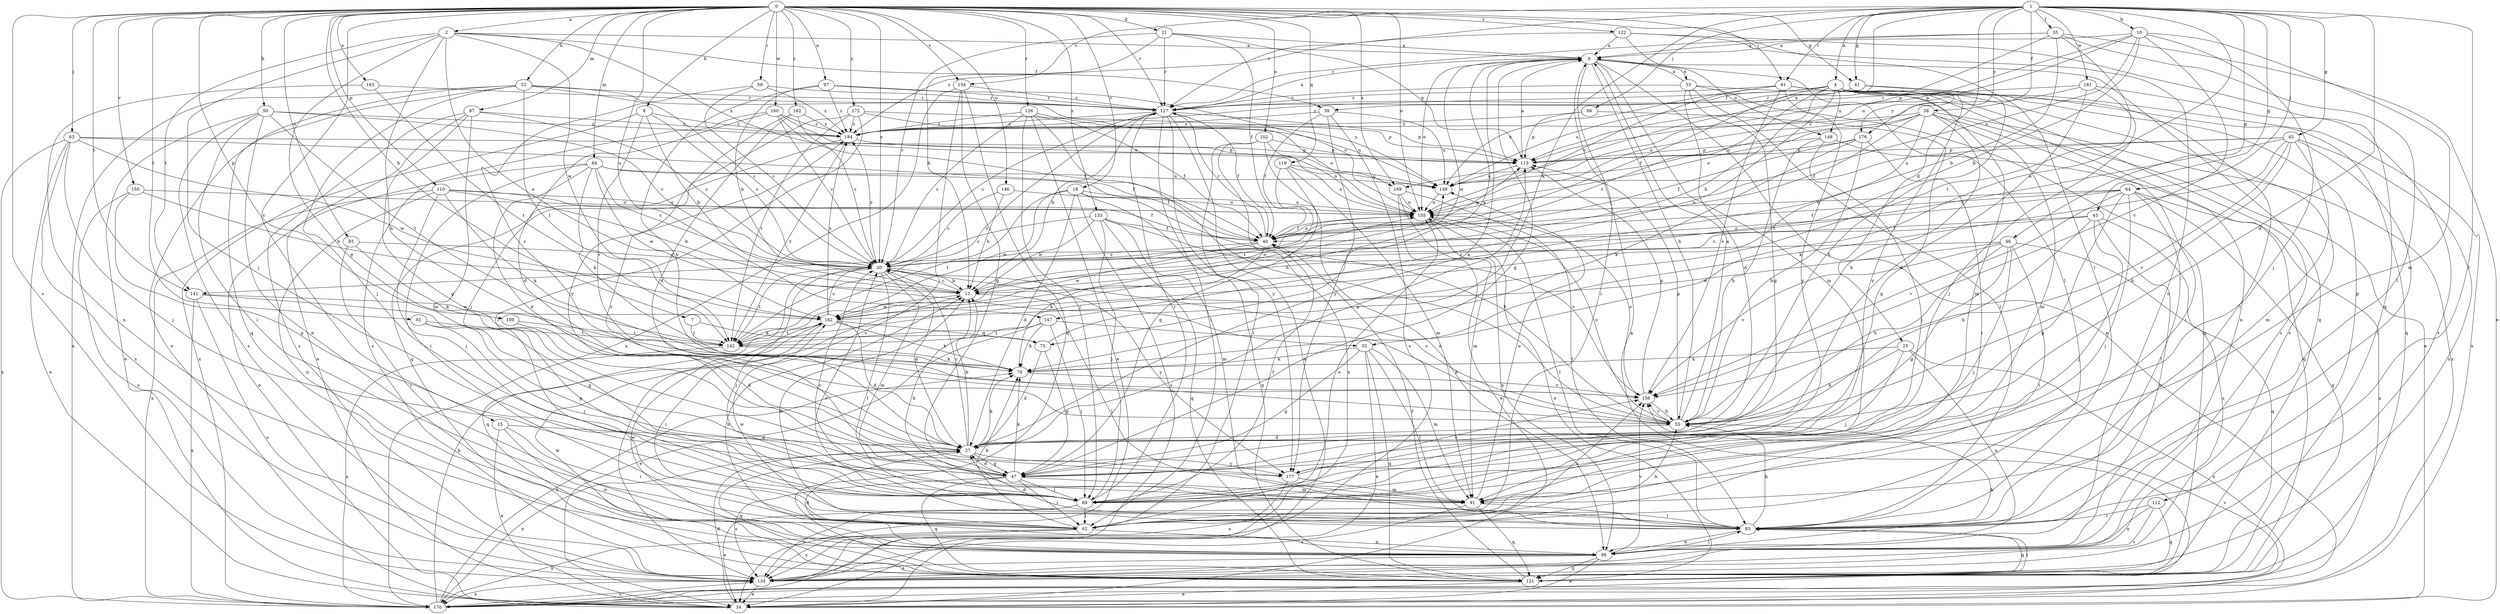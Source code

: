 strict digraph  {
0;
1;
2;
4;
6;
7;
8;
10;
13;
15;
18;
20;
21;
25;
27;
32;
33;
34;
35;
38;
39;
40;
41;
43;
45;
46;
47;
50;
52;
55;
59;
61;
62;
63;
64;
66;
69;
75;
76;
81;
83;
84;
87;
91;
93;
97;
98;
102;
105;
109;
110;
112;
113;
119;
121;
122;
126;
127;
133;
134;
141;
142;
146;
147;
148;
149;
150;
154;
156;
160;
161;
162;
163;
169;
170;
172;
176;
177;
182;
184;
0 -> 2  [label=a];
0 -> 7  [label=b];
0 -> 8  [label=b];
0 -> 15  [label=c];
0 -> 18  [label=c];
0 -> 20  [label=c];
0 -> 21  [label=d];
0 -> 41  [label=g];
0 -> 50  [label=h];
0 -> 52  [label=h];
0 -> 59  [label=i];
0 -> 61  [label=i];
0 -> 63  [label=j];
0 -> 81  [label=l];
0 -> 83  [label=l];
0 -> 84  [label=m];
0 -> 87  [label=m];
0 -> 93  [label=n];
0 -> 97  [label=n];
0 -> 102  [label=o];
0 -> 105  [label=o];
0 -> 109  [label=p];
0 -> 110  [label=p];
0 -> 119  [label=q];
0 -> 122  [label=r];
0 -> 126  [label=r];
0 -> 127  [label=r];
0 -> 133  [label=s];
0 -> 134  [label=s];
0 -> 141  [label=t];
0 -> 146  [label=u];
0 -> 147  [label=u];
0 -> 150  [label=v];
0 -> 154  [label=v];
0 -> 160  [label=w];
0 -> 163  [label=x];
0 -> 169  [label=x];
0 -> 172  [label=y];
0 -> 182  [label=z];
1 -> 4  [label=a];
1 -> 10  [label=b];
1 -> 25  [label=d];
1 -> 27  [label=d];
1 -> 32  [label=e];
1 -> 35  [label=f];
1 -> 38  [label=f];
1 -> 41  [label=g];
1 -> 43  [label=g];
1 -> 45  [label=g];
1 -> 46  [label=g];
1 -> 61  [label=i];
1 -> 64  [label=j];
1 -> 66  [label=j];
1 -> 75  [label=k];
1 -> 83  [label=l];
1 -> 127  [label=r];
1 -> 154  [label=v];
1 -> 161  [label=w];
1 -> 169  [label=x];
1 -> 176  [label=y];
2 -> 6  [label=a];
2 -> 32  [label=e];
2 -> 39  [label=f];
2 -> 47  [label=g];
2 -> 55  [label=h];
2 -> 69  [label=j];
2 -> 141  [label=t];
2 -> 162  [label=w];
2 -> 169  [label=x];
4 -> 13  [label=b];
4 -> 39  [label=f];
4 -> 40  [label=f];
4 -> 112  [label=p];
4 -> 121  [label=q];
4 -> 134  [label=s];
4 -> 141  [label=t];
4 -> 147  [label=u];
4 -> 148  [label=u];
4 -> 170  [label=x];
4 -> 176  [label=y];
4 -> 177  [label=y];
4 -> 184  [label=z];
6 -> 33  [label=e];
6 -> 34  [label=e];
6 -> 47  [label=g];
6 -> 55  [label=h];
6 -> 62  [label=i];
6 -> 91  [label=m];
6 -> 105  [label=o];
6 -> 121  [label=q];
6 -> 148  [label=u];
6 -> 162  [label=w];
7 -> 75  [label=k];
7 -> 142  [label=t];
8 -> 13  [label=b];
8 -> 20  [label=c];
8 -> 156  [label=v];
8 -> 170  [label=x];
8 -> 184  [label=z];
10 -> 6  [label=a];
10 -> 13  [label=b];
10 -> 69  [label=j];
10 -> 91  [label=m];
10 -> 105  [label=o];
10 -> 113  [label=p];
10 -> 149  [label=u];
10 -> 156  [label=v];
13 -> 20  [label=c];
13 -> 83  [label=l];
13 -> 105  [label=o];
13 -> 162  [label=w];
15 -> 27  [label=d];
15 -> 34  [label=e];
15 -> 62  [label=i];
15 -> 98  [label=n];
18 -> 27  [label=d];
18 -> 55  [label=h];
18 -> 105  [label=o];
18 -> 121  [label=q];
18 -> 134  [label=s];
18 -> 142  [label=t];
18 -> 162  [label=w];
20 -> 13  [label=b];
20 -> 27  [label=d];
20 -> 69  [label=j];
20 -> 83  [label=l];
20 -> 91  [label=m];
20 -> 121  [label=q];
20 -> 142  [label=t];
20 -> 177  [label=y];
20 -> 184  [label=z];
21 -> 6  [label=a];
21 -> 13  [label=b];
21 -> 20  [label=c];
21 -> 40  [label=f];
21 -> 113  [label=p];
21 -> 127  [label=r];
25 -> 55  [label=h];
25 -> 69  [label=j];
25 -> 76  [label=k];
25 -> 98  [label=n];
25 -> 170  [label=x];
27 -> 6  [label=a];
27 -> 13  [label=b];
27 -> 20  [label=c];
27 -> 47  [label=g];
27 -> 76  [label=k];
27 -> 113  [label=p];
27 -> 121  [label=q];
27 -> 170  [label=x];
27 -> 177  [label=y];
32 -> 34  [label=e];
32 -> 47  [label=g];
32 -> 76  [label=k];
32 -> 83  [label=l];
32 -> 91  [label=m];
32 -> 121  [label=q];
33 -> 6  [label=a];
33 -> 27  [label=d];
33 -> 34  [label=e];
33 -> 47  [label=g];
33 -> 83  [label=l];
33 -> 121  [label=q];
33 -> 127  [label=r];
34 -> 27  [label=d];
35 -> 6  [label=a];
35 -> 13  [label=b];
35 -> 34  [label=e];
35 -> 83  [label=l];
35 -> 113  [label=p];
35 -> 127  [label=r];
35 -> 142  [label=t];
38 -> 40  [label=f];
38 -> 55  [label=h];
38 -> 62  [label=i];
38 -> 91  [label=m];
38 -> 105  [label=o];
38 -> 142  [label=t];
38 -> 149  [label=u];
38 -> 170  [label=x];
38 -> 184  [label=z];
39 -> 40  [label=f];
39 -> 134  [label=s];
39 -> 149  [label=u];
39 -> 177  [label=y];
39 -> 184  [label=z];
40 -> 20  [label=c];
40 -> 76  [label=k];
40 -> 105  [label=o];
40 -> 113  [label=p];
40 -> 127  [label=r];
40 -> 162  [label=w];
41 -> 55  [label=h];
41 -> 83  [label=l];
41 -> 127  [label=r];
41 -> 149  [label=u];
43 -> 20  [label=c];
43 -> 40  [label=f];
43 -> 55  [label=h];
43 -> 69  [label=j];
43 -> 98  [label=n];
43 -> 134  [label=s];
45 -> 20  [label=c];
45 -> 55  [label=h];
45 -> 76  [label=k];
45 -> 83  [label=l];
45 -> 91  [label=m];
45 -> 113  [label=p];
45 -> 134  [label=s];
45 -> 149  [label=u];
45 -> 156  [label=v];
46 -> 20  [label=c];
46 -> 47  [label=g];
46 -> 55  [label=h];
46 -> 62  [label=i];
46 -> 69  [label=j];
46 -> 121  [label=q];
46 -> 156  [label=v];
46 -> 162  [label=w];
47 -> 27  [label=d];
47 -> 62  [label=i];
47 -> 69  [label=j];
47 -> 76  [label=k];
47 -> 91  [label=m];
47 -> 121  [label=q];
47 -> 134  [label=s];
50 -> 20  [label=c];
50 -> 34  [label=e];
50 -> 62  [label=i];
50 -> 98  [label=n];
50 -> 134  [label=s];
50 -> 142  [label=t];
50 -> 184  [label=z];
52 -> 20  [label=c];
52 -> 34  [label=e];
52 -> 69  [label=j];
52 -> 121  [label=q];
52 -> 127  [label=r];
52 -> 142  [label=t];
52 -> 149  [label=u];
52 -> 170  [label=x];
55 -> 6  [label=a];
55 -> 20  [label=c];
55 -> 27  [label=d];
55 -> 105  [label=o];
55 -> 113  [label=p];
55 -> 156  [label=v];
59 -> 20  [label=c];
59 -> 127  [label=r];
59 -> 156  [label=v];
59 -> 184  [label=z];
61 -> 91  [label=m];
61 -> 98  [label=n];
61 -> 105  [label=o];
61 -> 127  [label=r];
61 -> 134  [label=s];
61 -> 149  [label=u];
61 -> 156  [label=v];
61 -> 177  [label=y];
62 -> 13  [label=b];
62 -> 55  [label=h];
62 -> 76  [label=k];
62 -> 98  [label=n];
62 -> 105  [label=o];
62 -> 134  [label=s];
62 -> 156  [label=v];
62 -> 170  [label=x];
63 -> 34  [label=e];
63 -> 40  [label=f];
63 -> 69  [label=j];
63 -> 113  [label=p];
63 -> 134  [label=s];
63 -> 162  [label=w];
63 -> 170  [label=x];
64 -> 20  [label=c];
64 -> 40  [label=f];
64 -> 47  [label=g];
64 -> 69  [label=j];
64 -> 83  [label=l];
64 -> 105  [label=o];
64 -> 121  [label=q];
64 -> 156  [label=v];
64 -> 170  [label=x];
66 -> 47  [label=g];
66 -> 113  [label=p];
66 -> 184  [label=z];
69 -> 20  [label=c];
69 -> 34  [label=e];
69 -> 40  [label=f];
69 -> 62  [label=i];
69 -> 127  [label=r];
69 -> 134  [label=s];
75 -> 6  [label=a];
75 -> 27  [label=d];
75 -> 47  [label=g];
76 -> 156  [label=v];
81 -> 47  [label=g];
81 -> 69  [label=j];
81 -> 142  [label=t];
83 -> 20  [label=c];
83 -> 27  [label=d];
83 -> 55  [label=h];
83 -> 98  [label=n];
83 -> 121  [label=q];
83 -> 162  [label=w];
84 -> 20  [label=c];
84 -> 27  [label=d];
84 -> 34  [label=e];
84 -> 40  [label=f];
84 -> 62  [label=i];
84 -> 76  [label=k];
84 -> 149  [label=u];
84 -> 162  [label=w];
87 -> 20  [label=c];
87 -> 34  [label=e];
87 -> 47  [label=g];
87 -> 91  [label=m];
87 -> 134  [label=s];
87 -> 184  [label=z];
91 -> 13  [label=b];
91 -> 83  [label=l];
91 -> 121  [label=q];
91 -> 134  [label=s];
91 -> 149  [label=u];
93 -> 20  [label=c];
93 -> 62  [label=i];
93 -> 76  [label=k];
97 -> 13  [label=b];
97 -> 55  [label=h];
97 -> 105  [label=o];
97 -> 127  [label=r];
97 -> 184  [label=z];
98 -> 13  [label=b];
98 -> 27  [label=d];
98 -> 34  [label=e];
98 -> 55  [label=h];
98 -> 83  [label=l];
98 -> 121  [label=q];
98 -> 134  [label=s];
98 -> 156  [label=v];
98 -> 162  [label=w];
102 -> 62  [label=i];
102 -> 98  [label=n];
102 -> 105  [label=o];
102 -> 113  [label=p];
102 -> 170  [label=x];
105 -> 40  [label=f];
105 -> 83  [label=l];
105 -> 98  [label=n];
109 -> 27  [label=d];
109 -> 142  [label=t];
110 -> 13  [label=b];
110 -> 40  [label=f];
110 -> 69  [label=j];
110 -> 76  [label=k];
110 -> 98  [label=n];
110 -> 105  [label=o];
110 -> 170  [label=x];
112 -> 83  [label=l];
112 -> 98  [label=n];
112 -> 121  [label=q];
112 -> 134  [label=s];
113 -> 6  [label=a];
113 -> 149  [label=u];
119 -> 47  [label=g];
119 -> 91  [label=m];
119 -> 105  [label=o];
119 -> 142  [label=t];
119 -> 149  [label=u];
121 -> 34  [label=e];
121 -> 40  [label=f];
121 -> 83  [label=l];
121 -> 105  [label=o];
121 -> 162  [label=w];
122 -> 6  [label=a];
122 -> 83  [label=l];
122 -> 98  [label=n];
122 -> 121  [label=q];
122 -> 184  [label=z];
126 -> 20  [label=c];
126 -> 34  [label=e];
126 -> 40  [label=f];
126 -> 55  [label=h];
126 -> 69  [label=j];
126 -> 105  [label=o];
126 -> 184  [label=z];
127 -> 6  [label=a];
127 -> 13  [label=b];
127 -> 20  [label=c];
127 -> 34  [label=e];
127 -> 40  [label=f];
127 -> 62  [label=i];
127 -> 113  [label=p];
127 -> 177  [label=y];
127 -> 184  [label=z];
133 -> 13  [label=b];
133 -> 20  [label=c];
133 -> 40  [label=f];
133 -> 69  [label=j];
133 -> 91  [label=m];
133 -> 121  [label=q];
133 -> 156  [label=v];
134 -> 34  [label=e];
134 -> 170  [label=x];
141 -> 47  [label=g];
141 -> 134  [label=s];
141 -> 162  [label=w];
141 -> 170  [label=x];
142 -> 76  [label=k];
142 -> 127  [label=r];
142 -> 170  [label=x];
146 -> 13  [label=b];
146 -> 20  [label=c];
146 -> 105  [label=o];
147 -> 34  [label=e];
147 -> 55  [label=h];
147 -> 69  [label=j];
147 -> 76  [label=k];
147 -> 142  [label=t];
148 -> 55  [label=h];
148 -> 69  [label=j];
148 -> 113  [label=p];
148 -> 121  [label=q];
149 -> 105  [label=o];
150 -> 13  [label=b];
150 -> 47  [label=g];
150 -> 105  [label=o];
150 -> 134  [label=s];
154 -> 47  [label=g];
154 -> 121  [label=q];
154 -> 127  [label=r];
154 -> 134  [label=s];
154 -> 170  [label=x];
156 -> 55  [label=h];
156 -> 105  [label=o];
156 -> 113  [label=p];
160 -> 20  [label=c];
160 -> 27  [label=d];
160 -> 40  [label=f];
160 -> 134  [label=s];
160 -> 149  [label=u];
160 -> 184  [label=z];
161 -> 27  [label=d];
161 -> 69  [label=j];
161 -> 105  [label=o];
161 -> 127  [label=r];
161 -> 134  [label=s];
162 -> 20  [label=c];
162 -> 27  [label=d];
162 -> 62  [label=i];
162 -> 76  [label=k];
162 -> 142  [label=t];
162 -> 149  [label=u];
162 -> 184  [label=z];
162 -> 75  [label=q];
163 -> 98  [label=n];
163 -> 127  [label=r];
163 -> 142  [label=t];
169 -> 34  [label=e];
169 -> 83  [label=l];
169 -> 91  [label=m];
169 -> 105  [label=o];
170 -> 6  [label=a];
170 -> 13  [label=b];
170 -> 76  [label=k];
170 -> 134  [label=s];
170 -> 156  [label=v];
172 -> 69  [label=j];
172 -> 83  [label=l];
172 -> 113  [label=p];
172 -> 142  [label=t];
172 -> 149  [label=u];
172 -> 184  [label=z];
176 -> 40  [label=f];
176 -> 55  [label=h];
176 -> 62  [label=i];
176 -> 76  [label=k];
176 -> 113  [label=p];
177 -> 91  [label=m];
177 -> 134  [label=s];
177 -> 156  [label=v];
177 -> 184  [label=z];
182 -> 20  [label=c];
182 -> 27  [label=d];
182 -> 177  [label=y];
182 -> 184  [label=z];
184 -> 113  [label=p];
184 -> 121  [label=q];
184 -> 142  [label=t];
}
